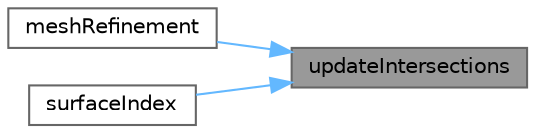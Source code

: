 digraph "updateIntersections"
{
 // LATEX_PDF_SIZE
  bgcolor="transparent";
  edge [fontname=Helvetica,fontsize=10,labelfontname=Helvetica,labelfontsize=10];
  node [fontname=Helvetica,fontsize=10,shape=box,height=0.2,width=0.4];
  rankdir="RL";
  Node1 [id="Node000001",label="updateIntersections",height=0.2,width=0.4,color="gray40", fillcolor="grey60", style="filled", fontcolor="black",tooltip=" "];
  Node1 -> Node2 [id="edge1_Node000001_Node000002",dir="back",color="steelblue1",style="solid",tooltip=" "];
  Node2 [id="Node000002",label="meshRefinement",height=0.2,width=0.4,color="grey40", fillcolor="white", style="filled",URL="$classFoam_1_1meshRefinement.html#a2ac58fd52d5adbeb683195cef544c1af",tooltip=" "];
  Node1 -> Node3 [id="edge2_Node000001_Node000003",dir="back",color="steelblue1",style="solid",tooltip=" "];
  Node3 [id="Node000003",label="surfaceIndex",height=0.2,width=0.4,color="grey40", fillcolor="white", style="filled",URL="$classFoam_1_1meshRefinement.html#a53172af6e047399bed367f01f16e9173",tooltip=" "];
}
